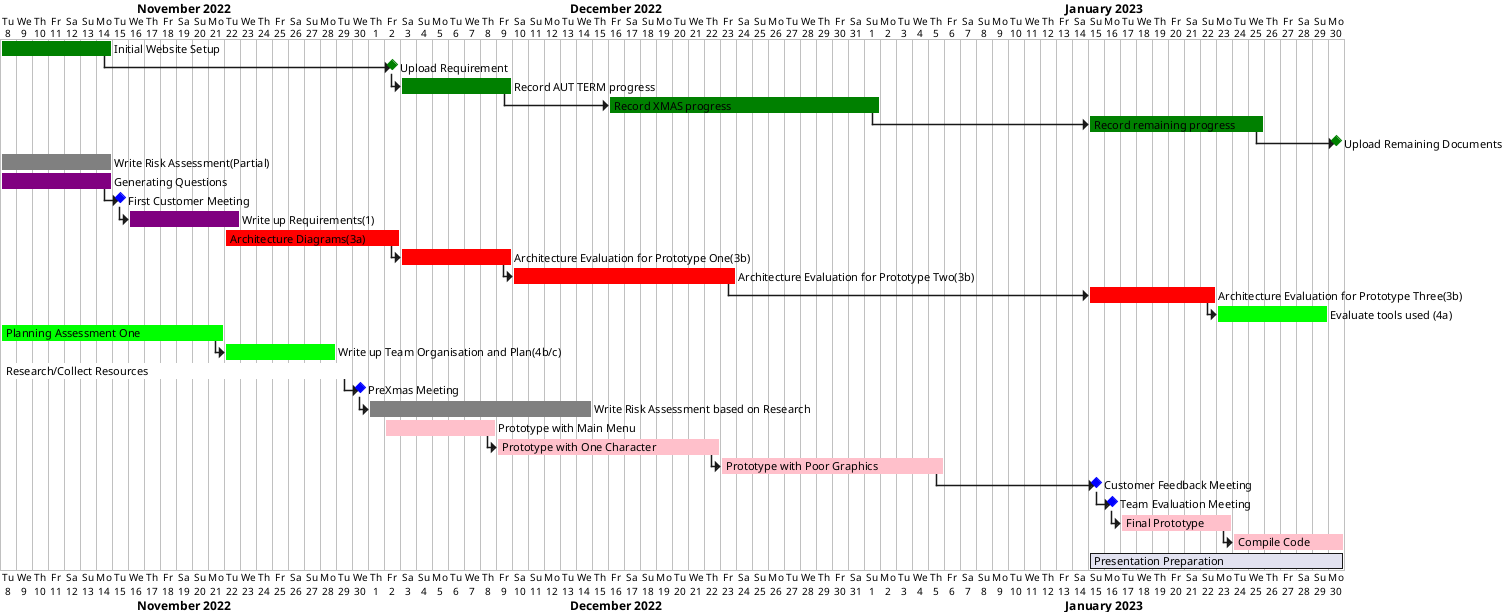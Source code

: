 @startgantt
Project starts 2022-11-08

[Initial Website Setup] lasts 7 days and is coloured in green
then [Upload Requirement] happens 2022-12-02 and is coloured in green
then [Record AUT TERM progress]  lasts 7 days and is coloured in green
then [Record XMAS progress] starts 2022-12-16 and ends 2023-01-01 and is coloured in green
then [Record remaining progress] starts 2023-01-15 and ends 2023-01-25  and is coloured in green
then [Upload Remaining Documents] happens 2023-01-30 and is coloured in green
[Write Risk Assessment(Partial)] lasts 7 days and is coloured in grey
[Generating Questions] lasts 7 days and is coloured in purple
then [First Customer Meeting] happens at 2022-11-15 and is coloured in blue
then [Write up Requirements(1)] lasts 7 days and is coloured in purple
[Architecture Diagrams(3a)] starts 2022-11-22 and ends 2022-12-02 and is coloured in red
then [Architecture Evaluation for Prototype One(3b)] lasts 7 days and is coloured in red
then [Architecture Evaluation for Prototype Two(3b)] lasts 14 days and is coloured in red
then [Architecture Evaluation for Prototype Three(3b)] lasts 14 days and is coloured in red
then [Architecture Evaluation for Prototype Three(3b)] starts 2023-01-15 and ends 2023-01-22 and is coloured in red
then [Evaluate tools used (4a)] lasts 7 days and is coloured in lime
[Planning Assessment One] lasts 14 days and is coloured in lime
then [Write up Team Organisation and Plan(4b/c)] lasts 7 days and is coloured in lime
[Research/Collect Resources] starts 2022-11-08 and ends 2022-11-29 and is coloured in white
then [PreXmas Meeting] happens 2022-11-29 and is coloured in blue
then [Write Risk Assessment based on Research] lasts 14 days and is coloured in grey
[Prototype with Main Menu] starts 2022-12-02 and lasts 7 days and is coloured in pink
then [Prototype with One Character] lasts 14 days and is coloured in pink
then [Prototype with Poor Graphics] lasts 14 days and is coloured in pink
then [Customer Feedback Meeting] happens 2023-01-15 and is coloured in blue
then [Team Evaluation Meeting] happens 2023-01-15 and is coloured in blue
then [Final Prototype] lasts 7 days and is coloured in pink
then [Compile Code] lasts 7 days and is coloured in pink
[Presentation Preparation] starts 2023-01-15 and ends 2023-01-30
@endgantt